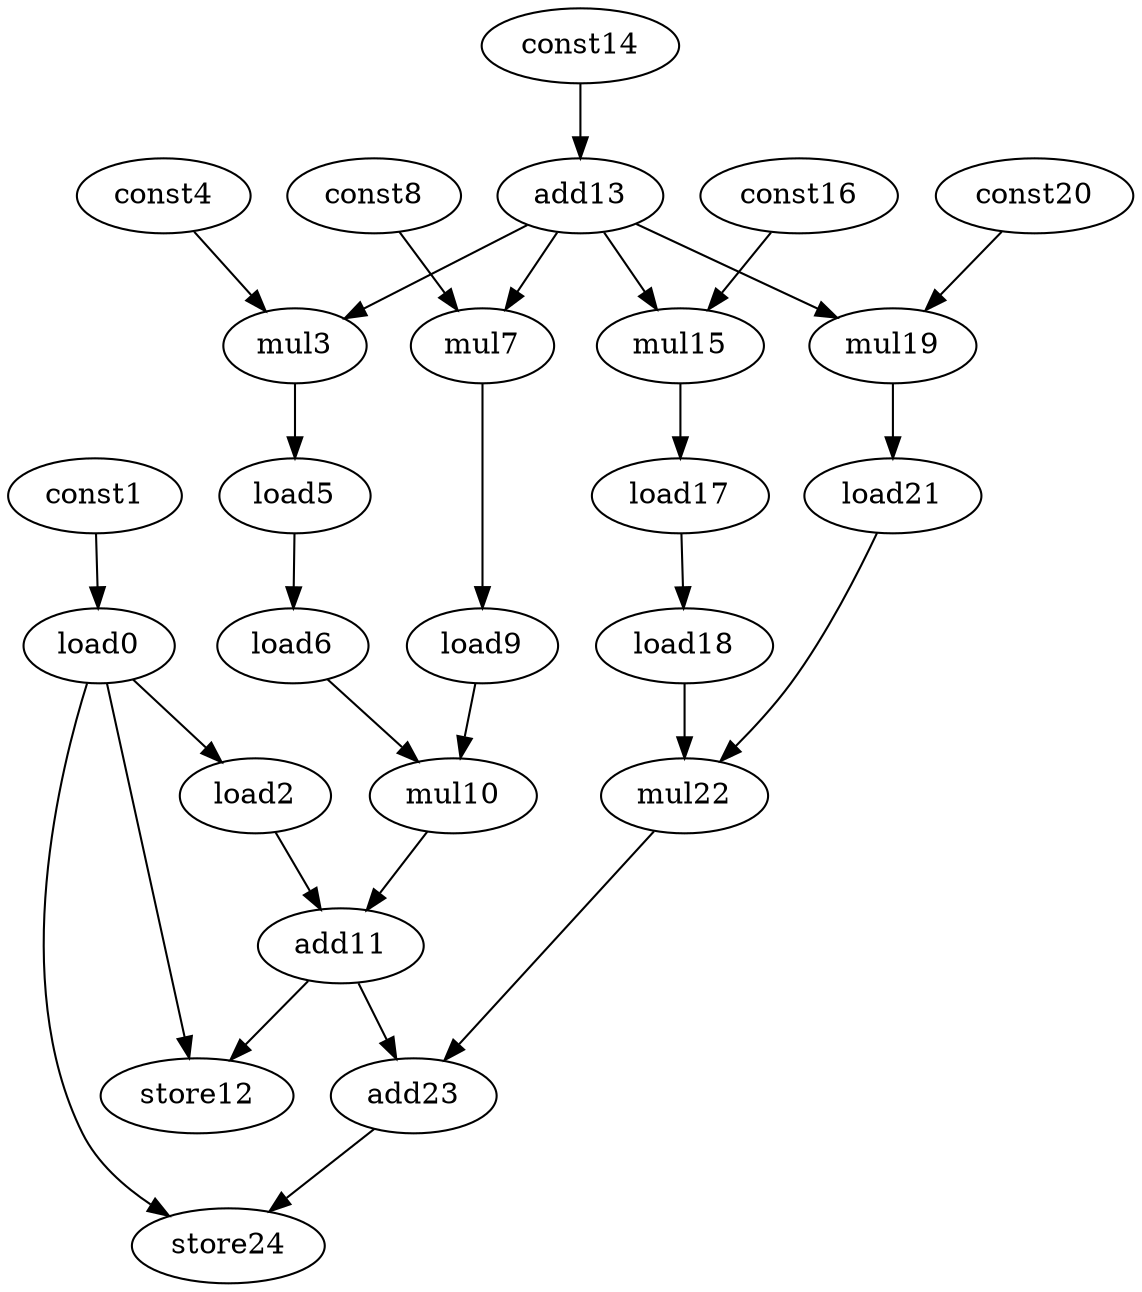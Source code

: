 digraph G {
load0[opcode=load];
const1[opcode=const];
load2[opcode=load];
mul3[opcode=mul];
const4[opcode=const];
load5[opcode=load];
load6[opcode=load];
mul7[opcode=mul];
const8[opcode=const];
load9[opcode=load];
mul10[opcode=mul];
add11[opcode=add];
store12[opcode=store];
add13[opcode=add];
const14[opcode=const];
mul15[opcode=mul];
const16[opcode=const];
load17[opcode=load];
load18[opcode=load];
mul19[opcode=mul];
const20[opcode=const];
load21[opcode=load];
mul22[opcode=mul];
add23[opcode=add];
store24[opcode=store];
load0->load2[operand=0]; //load->load
load0->store12[operand=1]; //load->store
load0->store24[operand=1]; //load->store
load2->add11[operand=1]; //load->add
load5->load6[operand=0]; //load->load
load6->mul10[operand=1]; //load->mul
load9->mul10[operand=0]; //load->mul
mul10->add11[operand=0]; //mul->add
add11->store12[operand=0]; //add->store
add11->add23[operand=1]; //add->add
add13->mul15[operand=1]; //add->gep_mul
add13->mul19[operand=1]; //add->gep_mul
add13->mul3[operand=1]; //add->gep_mul
add13->mul7[operand=1]; //add->gep_mul
load17->load18[operand=0]; //load->load
load18->mul22[operand=1]; //load->mul
load21->mul22[operand=0]; //load->mul
mul22->add23[operand=0]; //mul->add
add23->store24[operand=0]; //add->store
const1->load0[operand=0]; //const->load
const4->mul3[operand=0]; //gep_const->gep_mul
mul3->load5[operand=0]; //gep_mul->load
const8->mul7[operand=0]; //gep_const->gep_mul
mul7->load9[operand=0]; //gep_mul->load
const14->add13[operand=1]; //const->add
const16->mul15[operand=0]; //gep_const->gep_mul
mul15->load17[operand=0]; //gep_mul->load
const20->mul19[operand=0]; //gep_const->gep_mul
mul19->load21[operand=0]; //gep_mul->load
}
